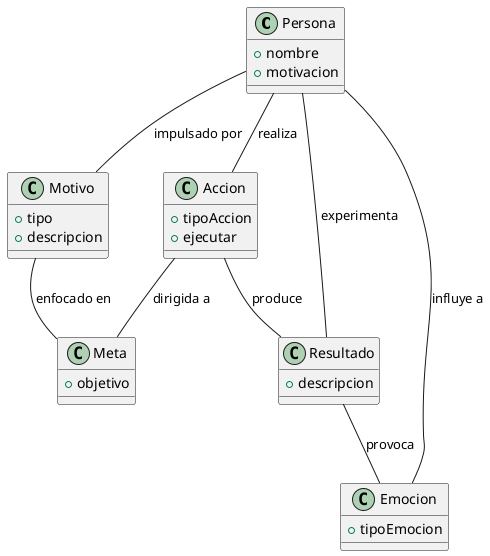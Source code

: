 @startuml
class Persona {
  + nombre
  + motivacion
}

class Meta {
  + objetivo
}

class Motivo {
  + tipo
  + descripcion
}

class Accion {
  + tipoAccion
  + ejecutar
}

class Emocion {
  + tipoEmocion
}

class Resultado {
  + descripcion
}

Persona  -- Motivo : "impulsado por"
Motivo  --  Meta : "enfocado en"
Persona  --  Accion : "realiza"
Accion  --  Meta : "dirigida a"
Emocion  --  Persona : "influye a"
Accion  --  Resultado : "produce"
Persona  --  Resultado : "experimenta"
Resultado  --  Emocion : "provoca"

@enduml
